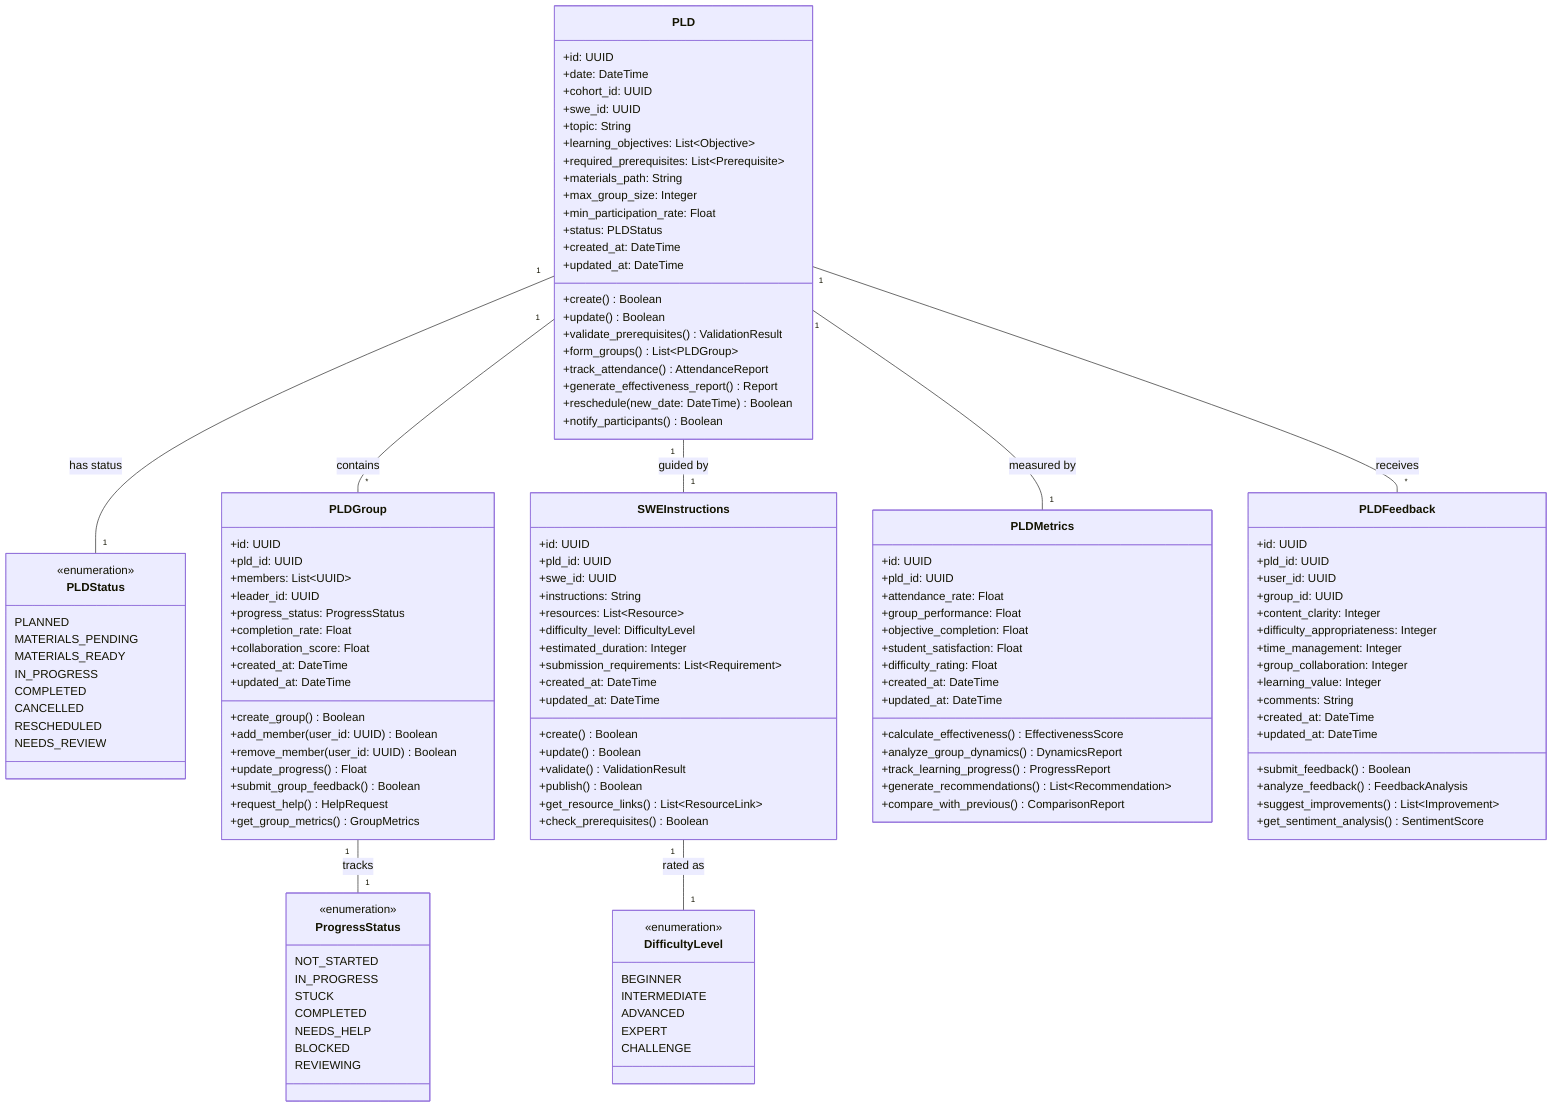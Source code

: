 classDiagram
    %% PLD Management System
    class PLD {
        +id: UUID
        +date: DateTime
        +cohort_id: UUID
        +swe_id: UUID
        +topic: String
        +learning_objectives: List~Objective~
        +required_prerequisites: List~Prerequisite~
        +materials_path: String
        +max_group_size: Integer
        +min_participation_rate: Float
        +status: PLDStatus
        +created_at: DateTime
        +updated_at: DateTime
        +create() Boolean
        +update() Boolean
        +validate_prerequisites() ValidationResult
        +form_groups() List~PLDGroup~
        +track_attendance() AttendanceReport
        +generate_effectiveness_report() Report
        +reschedule(new_date: DateTime) Boolean
        +notify_participants() Boolean
    }

    class PLDStatus {
        <<enumeration>>
        PLANNED
        MATERIALS_PENDING
        MATERIALS_READY
        IN_PROGRESS
        COMPLETED
        CANCELLED
        RESCHEDULED
        NEEDS_REVIEW
    }

    class PLDGroup {
        +id: UUID
        +pld_id: UUID
        +members: List~UUID~
        +leader_id: UUID
        +progress_status: ProgressStatus
        +completion_rate: Float
        +collaboration_score: Float
        +created_at: DateTime
        +updated_at: DateTime
        +create_group() Boolean
        +add_member(user_id: UUID) Boolean
        +remove_member(user_id: UUID) Boolean
        +update_progress() Float
        +submit_group_feedback() Boolean
        +request_help() HelpRequest
        +get_group_metrics() GroupMetrics
    }

    class ProgressStatus {
        <<enumeration>>
        NOT_STARTED
        IN_PROGRESS
        STUCK
        COMPLETED
        NEEDS_HELP
        BLOCKED
        REVIEWING
    }

    class SWEInstructions {
        +id: UUID
        +pld_id: UUID
        +swe_id: UUID
        +instructions: String
        +resources: List~Resource~
        +difficulty_level: DifficultyLevel
        +estimated_duration: Integer
        +submission_requirements: List~Requirement~
        +created_at: DateTime
        +updated_at: DateTime
        +create() Boolean
        +update() Boolean
        +validate() ValidationResult
        +publish() Boolean
        +get_resource_links() List~ResourceLink~
        +check_prerequisites() Boolean
    }

    class DifficultyLevel {
        <<enumeration>>
        BEGINNER
        INTERMEDIATE
        ADVANCED
        EXPERT
        CHALLENGE
    }

    class PLDMetrics {
        +id: UUID
        +pld_id: UUID
        +attendance_rate: Float
        +group_performance: Float
        +objective_completion: Float
        +student_satisfaction: Float
        +difficulty_rating: Float
        +created_at: DateTime
        +updated_at: DateTime
        +calculate_effectiveness() EffectivenessScore
        +analyze_group_dynamics() DynamicsReport
        +track_learning_progress() ProgressReport
        +generate_recommendations() List~Recommendation~
        +compare_with_previous() ComparisonReport
    }

    class PLDFeedback {
        +id: UUID
        +pld_id: UUID
        +user_id: UUID
        +group_id: UUID
        +content_clarity: Integer
        +difficulty_appropriateness: Integer
        +time_management: Integer
        +group_collaboration: Integer
        +learning_value: Integer
        +comments: String
        +created_at: DateTime
        +updated_at: DateTime
        +submit_feedback() Boolean
        +analyze_feedback() FeedbackAnalysis
        +suggest_improvements() List~Improvement~
        +get_sentiment_analysis() SentimentScore
    }

    PLD "1" -- "1" PLDStatus : has status
    PLD "1" -- "*" PLDGroup : contains
    PLD "1" -- "1" SWEInstructions : guided by
    PLD "1" -- "1" PLDMetrics : measured by
    PLD "1" -- "*" PLDFeedback : receives
    PLDGroup "1" -- "1" ProgressStatus : tracks
    SWEInstructions "1" -- "1" DifficultyLevel : rated as